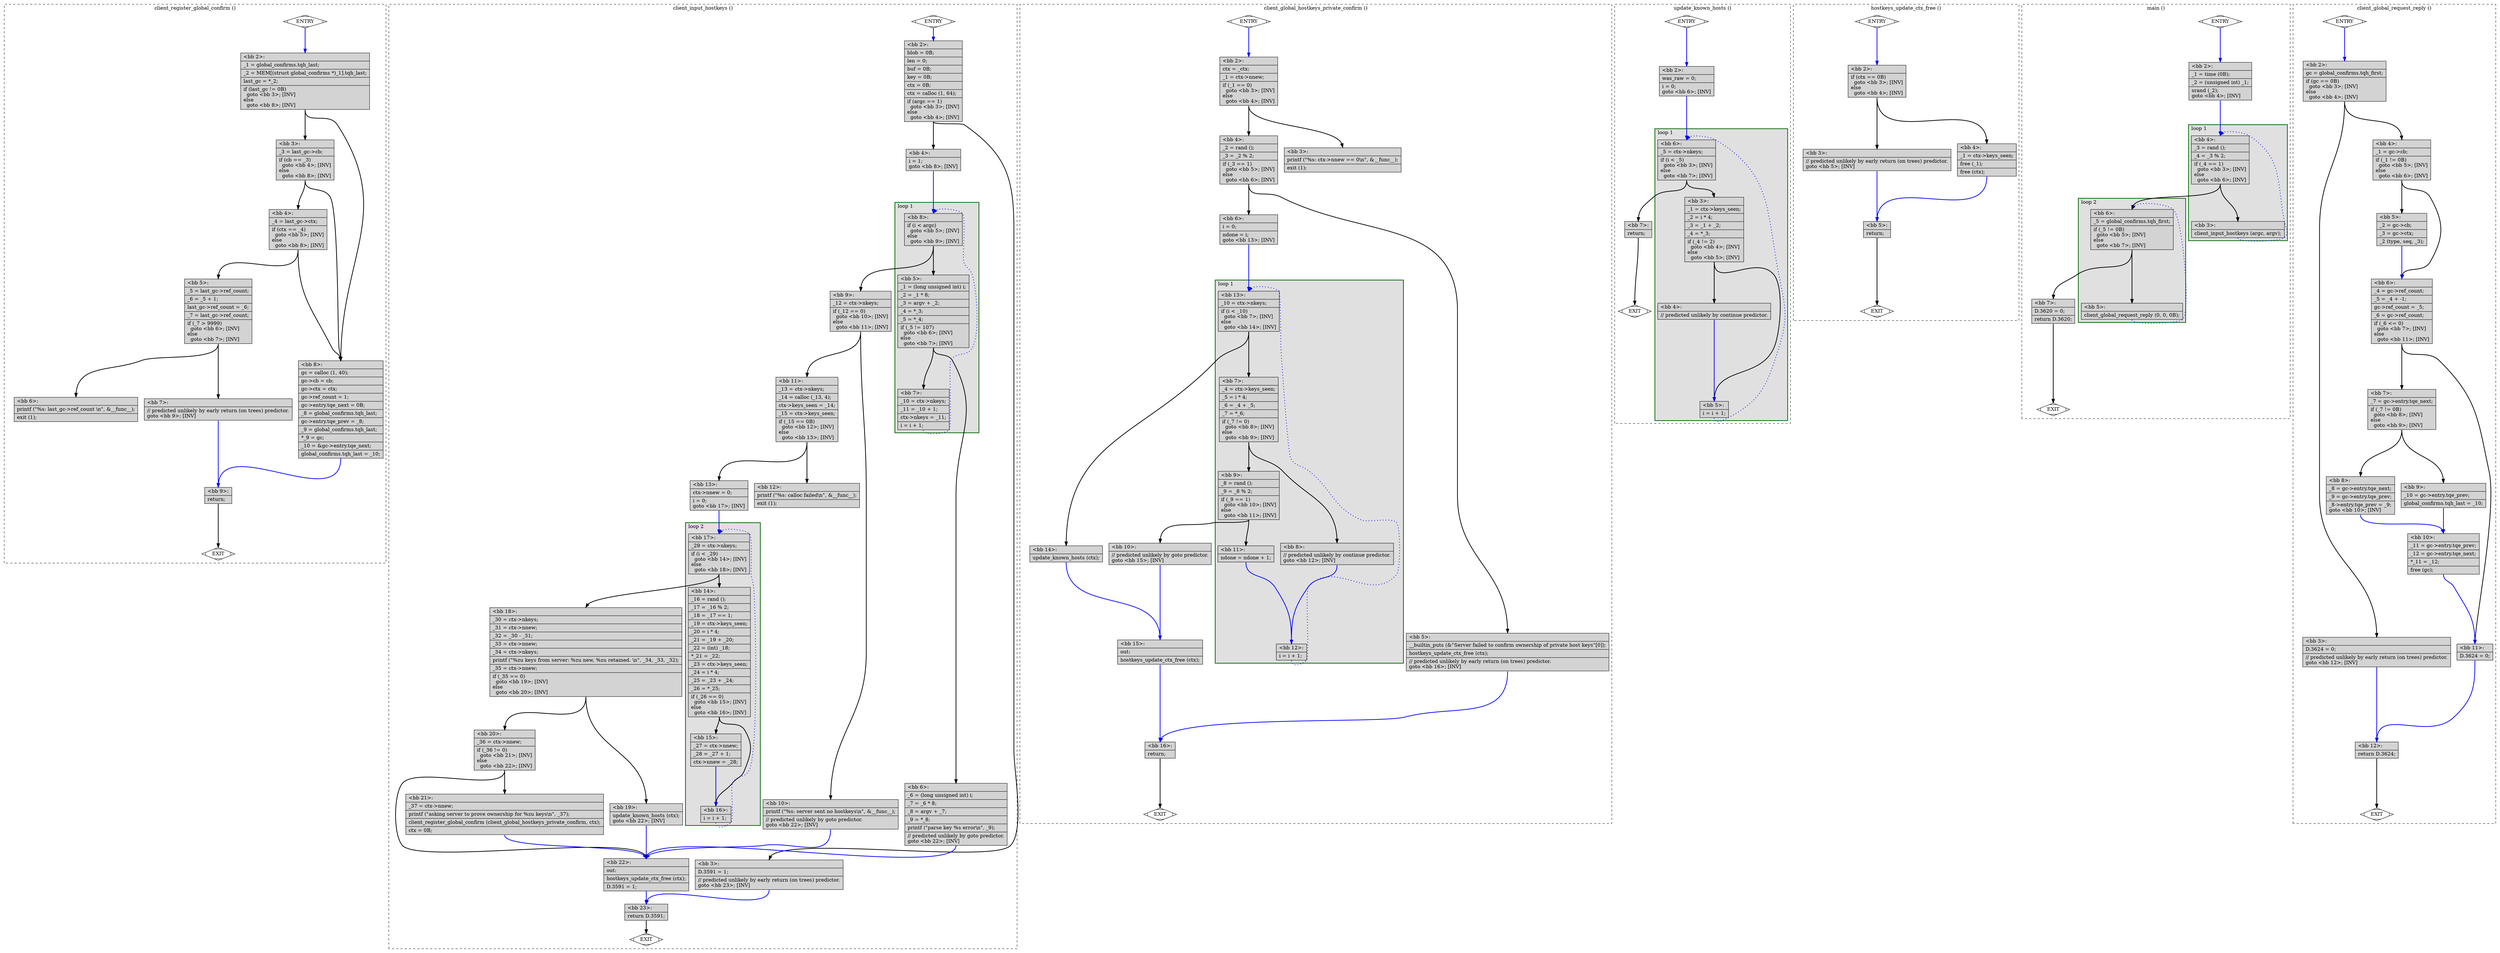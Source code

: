 digraph "test.o-openssh_leak_3.c.015t.cfg" {
overlap=false;
subgraph "cluster_client_register_global_confirm" {
	style="dashed";
	color="black";
	label="client_register_global_confirm ()";
	fn_25_basic_block_0 [shape=Mdiamond,style=filled,fillcolor=white,label="ENTRY"];

	fn_25_basic_block_1 [shape=Mdiamond,style=filled,fillcolor=white,label="EXIT"];

	fn_25_basic_block_2 [shape=record,style=filled,fillcolor=lightgrey,label="{\<bb\ 2\>:\l\
|_1\ =\ global_confirms.tqh_last;\l\
|_2\ =\ MEM[(struct\ global_confirms\ *)_1].tqh_last;\l\
|last_gc\ =\ *_2;\l\
|if\ (last_gc\ !=\ 0B)\l\
\ \ goto\ \<bb\ 3\>;\ [INV]\l\
else\l\
\ \ goto\ \<bb\ 8\>;\ [INV]\l\
}"];

	fn_25_basic_block_3 [shape=record,style=filled,fillcolor=lightgrey,label="{\<bb\ 3\>:\l\
|_3\ =\ last_gc-\>cb;\l\
|if\ (cb\ ==\ _3)\l\
\ \ goto\ \<bb\ 4\>;\ [INV]\l\
else\l\
\ \ goto\ \<bb\ 8\>;\ [INV]\l\
}"];

	fn_25_basic_block_4 [shape=record,style=filled,fillcolor=lightgrey,label="{\<bb\ 4\>:\l\
|_4\ =\ last_gc-\>ctx;\l\
|if\ (ctx\ ==\ _4)\l\
\ \ goto\ \<bb\ 5\>;\ [INV]\l\
else\l\
\ \ goto\ \<bb\ 8\>;\ [INV]\l\
}"];

	fn_25_basic_block_5 [shape=record,style=filled,fillcolor=lightgrey,label="{\<bb\ 5\>:\l\
|_5\ =\ last_gc-\>ref_count;\l\
|_6\ =\ _5\ +\ 1;\l\
|last_gc-\>ref_count\ =\ _6;\l\
|_7\ =\ last_gc-\>ref_count;\l\
|if\ (_7\ \>\ 9999)\l\
\ \ goto\ \<bb\ 6\>;\ [INV]\l\
else\l\
\ \ goto\ \<bb\ 7\>;\ [INV]\l\
}"];

	fn_25_basic_block_6 [shape=record,style=filled,fillcolor=lightgrey,label="{\<bb\ 6\>:\l\
|printf\ (\"%s:\ last_gc-\>ref_count\ \\n\",\ &__func__);\l\
|exit\ (1);\l\
}"];

	fn_25_basic_block_7 [shape=record,style=filled,fillcolor=lightgrey,label="{\<bb\ 7\>:\l\
|//\ predicted\ unlikely\ by\ early\ return\ (on\ trees)\ predictor.\l\
goto\ \<bb\ 9\>;\ [INV]\l\
}"];

	fn_25_basic_block_8 [shape=record,style=filled,fillcolor=lightgrey,label="{\<bb\ 8\>:\l\
|gc\ =\ calloc\ (1,\ 40);\l\
|gc-\>cb\ =\ cb;\l\
|gc-\>ctx\ =\ ctx;\l\
|gc-\>ref_count\ =\ 1;\l\
|gc-\>entry.tqe_next\ =\ 0B;\l\
|_8\ =\ global_confirms.tqh_last;\l\
|gc-\>entry.tqe_prev\ =\ _8;\l\
|_9\ =\ global_confirms.tqh_last;\l\
|*_9\ =\ gc;\l\
|_10\ =\ &gc-\>entry.tqe_next;\l\
|global_confirms.tqh_last\ =\ _10;\l\
}"];

	fn_25_basic_block_9 [shape=record,style=filled,fillcolor=lightgrey,label="{\<bb\ 9\>:\l\
|return;\l\
}"];

	fn_25_basic_block_0:s -> fn_25_basic_block_2:n [style="solid,bold",color=blue,weight=100,constraint=true];
	fn_25_basic_block_2:s -> fn_25_basic_block_3:n [style="solid,bold",color=black,weight=10,constraint=true];
	fn_25_basic_block_2:s -> fn_25_basic_block_8:n [style="solid,bold",color=black,weight=10,constraint=true];
	fn_25_basic_block_3:s -> fn_25_basic_block_4:n [style="solid,bold",color=black,weight=10,constraint=true];
	fn_25_basic_block_3:s -> fn_25_basic_block_8:n [style="solid,bold",color=black,weight=10,constraint=true];
	fn_25_basic_block_4:s -> fn_25_basic_block_5:n [style="solid,bold",color=black,weight=10,constraint=true];
	fn_25_basic_block_4:s -> fn_25_basic_block_8:n [style="solid,bold",color=black,weight=10,constraint=true];
	fn_25_basic_block_5:s -> fn_25_basic_block_6:n [style="solid,bold",color=black,weight=10,constraint=true];
	fn_25_basic_block_5:s -> fn_25_basic_block_7:n [style="solid,bold",color=black,weight=10,constraint=true];
	fn_25_basic_block_7:s -> fn_25_basic_block_9:n [style="solid,bold",color=blue,weight=100,constraint=true];
	fn_25_basic_block_8:s -> fn_25_basic_block_9:n [style="solid,bold",color=blue,weight=100,constraint=true];
	fn_25_basic_block_9:s -> fn_25_basic_block_1:n [style="solid,bold",color=black,weight=10,constraint=true];
	fn_25_basic_block_0:s -> fn_25_basic_block_1:n [style="invis",constraint=true];
}
subgraph "cluster_client_input_hostkeys" {
	style="dashed";
	color="black";
	label="client_input_hostkeys ()";
	subgraph cluster_27_2 {
	style="filled";
	color="darkgreen";
	fillcolor="grey88";
	label="loop 2";
	labeljust=l;
	penwidth=2;
	fn_27_basic_block_17 [shape=record,style=filled,fillcolor=lightgrey,label="{\<bb\ 17\>:\l\
|_29\ =\ ctx-\>nkeys;\l\
|if\ (i\ \<\ _29)\l\
\ \ goto\ \<bb\ 14\>;\ [INV]\l\
else\l\
\ \ goto\ \<bb\ 18\>;\ [INV]\l\
}"];

	fn_27_basic_block_14 [shape=record,style=filled,fillcolor=lightgrey,label="{\<bb\ 14\>:\l\
|_16\ =\ rand\ ();\l\
|_17\ =\ _16\ %\ 2;\l\
|_18\ =\ _17\ ==\ 1;\l\
|_19\ =\ ctx-\>keys_seen;\l\
|_20\ =\ i\ *\ 4;\l\
|_21\ =\ _19\ +\ _20;\l\
|_22\ =\ (int)\ _18;\l\
|*_21\ =\ _22;\l\
|_23\ =\ ctx-\>keys_seen;\l\
|_24\ =\ i\ *\ 4;\l\
|_25\ =\ _23\ +\ _24;\l\
|_26\ =\ *_25;\l\
|if\ (_26\ ==\ 0)\l\
\ \ goto\ \<bb\ 15\>;\ [INV]\l\
else\l\
\ \ goto\ \<bb\ 16\>;\ [INV]\l\
}"];

	fn_27_basic_block_15 [shape=record,style=filled,fillcolor=lightgrey,label="{\<bb\ 15\>:\l\
|_27\ =\ ctx-\>nnew;\l\
|_28\ =\ _27\ +\ 1;\l\
|ctx-\>nnew\ =\ _28;\l\
}"];

	fn_27_basic_block_16 [shape=record,style=filled,fillcolor=lightgrey,label="{\<bb\ 16\>:\l\
|i\ =\ i\ +\ 1;\l\
}"];

	}
	subgraph cluster_27_1 {
	style="filled";
	color="darkgreen";
	fillcolor="grey88";
	label="loop 1";
	labeljust=l;
	penwidth=2;
	fn_27_basic_block_8 [shape=record,style=filled,fillcolor=lightgrey,label="{\<bb\ 8\>:\l\
|if\ (i\ \<\ argc)\l\
\ \ goto\ \<bb\ 5\>;\ [INV]\l\
else\l\
\ \ goto\ \<bb\ 9\>;\ [INV]\l\
}"];

	fn_27_basic_block_5 [shape=record,style=filled,fillcolor=lightgrey,label="{\<bb\ 5\>:\l\
|_1\ =\ (long\ unsigned\ int)\ i;\l\
|_2\ =\ _1\ *\ 8;\l\
|_3\ =\ argv\ +\ _2;\l\
|_4\ =\ *_3;\l\
|_5\ =\ *_4;\l\
|if\ (_5\ !=\ 107)\l\
\ \ goto\ \<bb\ 6\>;\ [INV]\l\
else\l\
\ \ goto\ \<bb\ 7\>;\ [INV]\l\
}"];

	fn_27_basic_block_7 [shape=record,style=filled,fillcolor=lightgrey,label="{\<bb\ 7\>:\l\
|_10\ =\ ctx-\>nkeys;\l\
|_11\ =\ _10\ +\ 1;\l\
|ctx-\>nkeys\ =\ _11;\l\
|i\ =\ i\ +\ 1;\l\
}"];

	}
	fn_27_basic_block_0 [shape=Mdiamond,style=filled,fillcolor=white,label="ENTRY"];

	fn_27_basic_block_1 [shape=Mdiamond,style=filled,fillcolor=white,label="EXIT"];

	fn_27_basic_block_2 [shape=record,style=filled,fillcolor=lightgrey,label="{\<bb\ 2\>:\l\
|blob\ =\ 0B;\l\
|len\ =\ 0;\l\
|buf\ =\ 0B;\l\
|key\ =\ 0B;\l\
|ctx\ =\ 0B;\l\
|ctx\ =\ calloc\ (1,\ 64);\l\
|if\ (argc\ ==\ 1)\l\
\ \ goto\ \<bb\ 3\>;\ [INV]\l\
else\l\
\ \ goto\ \<bb\ 4\>;\ [INV]\l\
}"];

	fn_27_basic_block_3 [shape=record,style=filled,fillcolor=lightgrey,label="{\<bb\ 3\>:\l\
|D.3591\ =\ 1;\l\
|//\ predicted\ unlikely\ by\ early\ return\ (on\ trees)\ predictor.\l\
goto\ \<bb\ 23\>;\ [INV]\l\
}"];

	fn_27_basic_block_4 [shape=record,style=filled,fillcolor=lightgrey,label="{\<bb\ 4\>:\l\
|i\ =\ 1;\l\
goto\ \<bb\ 8\>;\ [INV]\l\
}"];

	fn_27_basic_block_6 [shape=record,style=filled,fillcolor=lightgrey,label="{\<bb\ 6\>:\l\
|_6\ =\ (long\ unsigned\ int)\ i;\l\
|_7\ =\ _6\ *\ 8;\l\
|_8\ =\ argv\ +\ _7;\l\
|_9\ =\ *_8;\l\
|printf\ (\"parse\ key\ %s\ error\\n\",\ _9);\l\
|//\ predicted\ unlikely\ by\ goto\ predictor.\l\
goto\ \<bb\ 22\>;\ [INV]\l\
}"];

	fn_27_basic_block_9 [shape=record,style=filled,fillcolor=lightgrey,label="{\<bb\ 9\>:\l\
|_12\ =\ ctx-\>nkeys;\l\
|if\ (_12\ ==\ 0)\l\
\ \ goto\ \<bb\ 10\>;\ [INV]\l\
else\l\
\ \ goto\ \<bb\ 11\>;\ [INV]\l\
}"];

	fn_27_basic_block_10 [shape=record,style=filled,fillcolor=lightgrey,label="{\<bb\ 10\>:\l\
|printf\ (\"%s:\ server\ sent\ no\ hostkeys\\n\",\ &__func__);\l\
|//\ predicted\ unlikely\ by\ goto\ predictor.\l\
goto\ \<bb\ 22\>;\ [INV]\l\
}"];

	fn_27_basic_block_11 [shape=record,style=filled,fillcolor=lightgrey,label="{\<bb\ 11\>:\l\
|_13\ =\ ctx-\>nkeys;\l\
|_14\ =\ calloc\ (_13,\ 4);\l\
|ctx-\>keys_seen\ =\ _14;\l\
|_15\ =\ ctx-\>keys_seen;\l\
|if\ (_15\ ==\ 0B)\l\
\ \ goto\ \<bb\ 12\>;\ [INV]\l\
else\l\
\ \ goto\ \<bb\ 13\>;\ [INV]\l\
}"];

	fn_27_basic_block_12 [shape=record,style=filled,fillcolor=lightgrey,label="{\<bb\ 12\>:\l\
|printf\ (\"%s:\ calloc\ failed\\n\",\ &__func__);\l\
|exit\ (1);\l\
}"];

	fn_27_basic_block_13 [shape=record,style=filled,fillcolor=lightgrey,label="{\<bb\ 13\>:\l\
|ctx-\>nnew\ =\ 0;\l\
|i\ =\ 0;\l\
goto\ \<bb\ 17\>;\ [INV]\l\
}"];

	fn_27_basic_block_18 [shape=record,style=filled,fillcolor=lightgrey,label="{\<bb\ 18\>:\l\
|_30\ =\ ctx-\>nkeys;\l\
|_31\ =\ ctx-\>nnew;\l\
|_32\ =\ _30\ -\ _31;\l\
|_33\ =\ ctx-\>nnew;\l\
|_34\ =\ ctx-\>nkeys;\l\
|printf\ (\"%zu\ keys\ from\ server:\ %zu\ new,\ %zu\ retained.\ \\n\",\ _34,\ _33,\ _32);\l\
|_35\ =\ ctx-\>nnew;\l\
|if\ (_35\ ==\ 0)\l\
\ \ goto\ \<bb\ 19\>;\ [INV]\l\
else\l\
\ \ goto\ \<bb\ 20\>;\ [INV]\l\
}"];

	fn_27_basic_block_19 [shape=record,style=filled,fillcolor=lightgrey,label="{\<bb\ 19\>:\l\
|update_known_hosts\ (ctx);\l\
goto\ \<bb\ 22\>;\ [INV]\l\
}"];

	fn_27_basic_block_20 [shape=record,style=filled,fillcolor=lightgrey,label="{\<bb\ 20\>:\l\
|_36\ =\ ctx-\>nnew;\l\
|if\ (_36\ !=\ 0)\l\
\ \ goto\ \<bb\ 21\>;\ [INV]\l\
else\l\
\ \ goto\ \<bb\ 22\>;\ [INV]\l\
}"];

	fn_27_basic_block_21 [shape=record,style=filled,fillcolor=lightgrey,label="{\<bb\ 21\>:\l\
|_37\ =\ ctx-\>nnew;\l\
|printf\ (\"asking\ server\ to\ prove\ ownership\ for\ %zu\ keys\\n\",\ _37);\l\
|client_register_global_confirm\ (client_global_hostkeys_private_confirm,\ ctx);\l\
|ctx\ =\ 0B;\l\
}"];

	fn_27_basic_block_22 [shape=record,style=filled,fillcolor=lightgrey,label="{\<bb\ 22\>:\l\
|out:\l\
|hostkeys_update_ctx_free\ (ctx);\l\
|D.3591\ =\ 1;\l\
}"];

	fn_27_basic_block_23 [shape=record,style=filled,fillcolor=lightgrey,label="{\<bb\ 23\>:\l\
|return\ D.3591;\l\
}"];

	fn_27_basic_block_0:s -> fn_27_basic_block_2:n [style="solid,bold",color=blue,weight=100,constraint=true];
	fn_27_basic_block_2:s -> fn_27_basic_block_3:n [style="solid,bold",color=black,weight=10,constraint=true];
	fn_27_basic_block_2:s -> fn_27_basic_block_4:n [style="solid,bold",color=black,weight=10,constraint=true];
	fn_27_basic_block_3:s -> fn_27_basic_block_23:n [style="solid,bold",color=blue,weight=100,constraint=true];
	fn_27_basic_block_4:s -> fn_27_basic_block_8:n [style="solid,bold",color=blue,weight=100,constraint=true];
	fn_27_basic_block_5:s -> fn_27_basic_block_6:n [style="solid,bold",color=black,weight=10,constraint=true];
	fn_27_basic_block_5:s -> fn_27_basic_block_7:n [style="solid,bold",color=black,weight=10,constraint=true];
	fn_27_basic_block_6:s -> fn_27_basic_block_22:n [style="solid,bold",color=blue,weight=100,constraint=true];
	fn_27_basic_block_7:s -> fn_27_basic_block_8:n [style="dotted,bold",color=blue,weight=10,constraint=false];
	fn_27_basic_block_8:s -> fn_27_basic_block_5:n [style="solid,bold",color=black,weight=10,constraint=true];
	fn_27_basic_block_8:s -> fn_27_basic_block_9:n [style="solid,bold",color=black,weight=10,constraint=true];
	fn_27_basic_block_9:s -> fn_27_basic_block_10:n [style="solid,bold",color=black,weight=10,constraint=true];
	fn_27_basic_block_9:s -> fn_27_basic_block_11:n [style="solid,bold",color=black,weight=10,constraint=true];
	fn_27_basic_block_10:s -> fn_27_basic_block_22:n [style="solid,bold",color=blue,weight=100,constraint=true];
	fn_27_basic_block_11:s -> fn_27_basic_block_12:n [style="solid,bold",color=black,weight=10,constraint=true];
	fn_27_basic_block_11:s -> fn_27_basic_block_13:n [style="solid,bold",color=black,weight=10,constraint=true];
	fn_27_basic_block_13:s -> fn_27_basic_block_17:n [style="solid,bold",color=blue,weight=100,constraint=true];
	fn_27_basic_block_14:s -> fn_27_basic_block_15:n [style="solid,bold",color=black,weight=10,constraint=true];
	fn_27_basic_block_14:s -> fn_27_basic_block_16:n [style="solid,bold",color=black,weight=10,constraint=true];
	fn_27_basic_block_15:s -> fn_27_basic_block_16:n [style="solid,bold",color=blue,weight=100,constraint=true];
	fn_27_basic_block_16:s -> fn_27_basic_block_17:n [style="dotted,bold",color=blue,weight=10,constraint=false];
	fn_27_basic_block_17:s -> fn_27_basic_block_14:n [style="solid,bold",color=black,weight=10,constraint=true];
	fn_27_basic_block_17:s -> fn_27_basic_block_18:n [style="solid,bold",color=black,weight=10,constraint=true];
	fn_27_basic_block_18:s -> fn_27_basic_block_19:n [style="solid,bold",color=black,weight=10,constraint=true];
	fn_27_basic_block_18:s -> fn_27_basic_block_20:n [style="solid,bold",color=black,weight=10,constraint=true];
	fn_27_basic_block_19:s -> fn_27_basic_block_22:n [style="solid,bold",color=blue,weight=100,constraint=true];
	fn_27_basic_block_20:s -> fn_27_basic_block_21:n [style="solid,bold",color=black,weight=10,constraint=true];
	fn_27_basic_block_20:s -> fn_27_basic_block_22:n [style="solid,bold",color=black,weight=10,constraint=true];
	fn_27_basic_block_21:s -> fn_27_basic_block_22:n [style="solid,bold",color=blue,weight=100,constraint=true];
	fn_27_basic_block_22:s -> fn_27_basic_block_23:n [style="solid,bold",color=blue,weight=100,constraint=true];
	fn_27_basic_block_23:s -> fn_27_basic_block_1:n [style="solid,bold",color=black,weight=10,constraint=true];
	fn_27_basic_block_0:s -> fn_27_basic_block_1:n [style="invis",constraint=true];
}
subgraph "cluster_client_global_hostkeys_private_confirm" {
	style="dashed";
	color="black";
	label="client_global_hostkeys_private_confirm ()";
	subgraph cluster_24_1 {
	style="filled";
	color="darkgreen";
	fillcolor="grey88";
	label="loop 1";
	labeljust=l;
	penwidth=2;
	fn_24_basic_block_13 [shape=record,style=filled,fillcolor=lightgrey,label="{\<bb\ 13\>:\l\
|_10\ =\ ctx-\>nkeys;\l\
|if\ (i\ \<\ _10)\l\
\ \ goto\ \<bb\ 7\>;\ [INV]\l\
else\l\
\ \ goto\ \<bb\ 14\>;\ [INV]\l\
}"];

	fn_24_basic_block_7 [shape=record,style=filled,fillcolor=lightgrey,label="{\<bb\ 7\>:\l\
|_4\ =\ ctx-\>keys_seen;\l\
|_5\ =\ i\ *\ 4;\l\
|_6\ =\ _4\ +\ _5;\l\
|_7\ =\ *_6;\l\
|if\ (_7\ !=\ 0)\l\
\ \ goto\ \<bb\ 8\>;\ [INV]\l\
else\l\
\ \ goto\ \<bb\ 9\>;\ [INV]\l\
}"];

	fn_24_basic_block_8 [shape=record,style=filled,fillcolor=lightgrey,label="{\<bb\ 8\>:\l\
|//\ predicted\ unlikely\ by\ continue\ predictor.\l\
goto\ \<bb\ 12\>;\ [INV]\l\
}"];

	fn_24_basic_block_9 [shape=record,style=filled,fillcolor=lightgrey,label="{\<bb\ 9\>:\l\
|_8\ =\ rand\ ();\l\
|_9\ =\ _8\ %\ 2;\l\
|if\ (_9\ ==\ 1)\l\
\ \ goto\ \<bb\ 10\>;\ [INV]\l\
else\l\
\ \ goto\ \<bb\ 11\>;\ [INV]\l\
}"];

	fn_24_basic_block_12 [shape=record,style=filled,fillcolor=lightgrey,label="{\<bb\ 12\>:\l\
|i\ =\ i\ +\ 1;\l\
}"];

	fn_24_basic_block_11 [shape=record,style=filled,fillcolor=lightgrey,label="{\<bb\ 11\>:\l\
|ndone\ =\ ndone\ +\ 1;\l\
}"];

	}
	fn_24_basic_block_0 [shape=Mdiamond,style=filled,fillcolor=white,label="ENTRY"];

	fn_24_basic_block_1 [shape=Mdiamond,style=filled,fillcolor=white,label="EXIT"];

	fn_24_basic_block_2 [shape=record,style=filled,fillcolor=lightgrey,label="{\<bb\ 2\>:\l\
|ctx\ =\ _ctx;\l\
|_1\ =\ ctx-\>nnew;\l\
|if\ (_1\ ==\ 0)\l\
\ \ goto\ \<bb\ 3\>;\ [INV]\l\
else\l\
\ \ goto\ \<bb\ 4\>;\ [INV]\l\
}"];

	fn_24_basic_block_3 [shape=record,style=filled,fillcolor=lightgrey,label="{\<bb\ 3\>:\l\
|printf\ (\"%s:\ ctx-\>nnew\ ==\ 0\\n\",\ &__func__);\l\
|exit\ (1);\l\
}"];

	fn_24_basic_block_4 [shape=record,style=filled,fillcolor=lightgrey,label="{\<bb\ 4\>:\l\
|_2\ =\ rand\ ();\l\
|_3\ =\ _2\ %\ 2;\l\
|if\ (_3\ ==\ 1)\l\
\ \ goto\ \<bb\ 5\>;\ [INV]\l\
else\l\
\ \ goto\ \<bb\ 6\>;\ [INV]\l\
}"];

	fn_24_basic_block_5 [shape=record,style=filled,fillcolor=lightgrey,label="{\<bb\ 5\>:\l\
|__builtin_puts\ (&\"Server\ failed\ to\ confirm\ ownership\ of\ private\ host\ keys\"[0]);\l\
|hostkeys_update_ctx_free\ (ctx);\l\
|//\ predicted\ unlikely\ by\ early\ return\ (on\ trees)\ predictor.\l\
goto\ \<bb\ 16\>;\ [INV]\l\
}"];

	fn_24_basic_block_6 [shape=record,style=filled,fillcolor=lightgrey,label="{\<bb\ 6\>:\l\
|i\ =\ 0;\l\
|ndone\ =\ i;\l\
goto\ \<bb\ 13\>;\ [INV]\l\
}"];

	fn_24_basic_block_10 [shape=record,style=filled,fillcolor=lightgrey,label="{\<bb\ 10\>:\l\
|//\ predicted\ unlikely\ by\ goto\ predictor.\l\
goto\ \<bb\ 15\>;\ [INV]\l\
}"];

	fn_24_basic_block_14 [shape=record,style=filled,fillcolor=lightgrey,label="{\<bb\ 14\>:\l\
|update_known_hosts\ (ctx);\l\
}"];

	fn_24_basic_block_15 [shape=record,style=filled,fillcolor=lightgrey,label="{\<bb\ 15\>:\l\
|out:\l\
|hostkeys_update_ctx_free\ (ctx);\l\
}"];

	fn_24_basic_block_16 [shape=record,style=filled,fillcolor=lightgrey,label="{\<bb\ 16\>:\l\
|return;\l\
}"];

	fn_24_basic_block_0:s -> fn_24_basic_block_2:n [style="solid,bold",color=blue,weight=100,constraint=true];
	fn_24_basic_block_2:s -> fn_24_basic_block_3:n [style="solid,bold",color=black,weight=10,constraint=true];
	fn_24_basic_block_2:s -> fn_24_basic_block_4:n [style="solid,bold",color=black,weight=10,constraint=true];
	fn_24_basic_block_4:s -> fn_24_basic_block_5:n [style="solid,bold",color=black,weight=10,constraint=true];
	fn_24_basic_block_4:s -> fn_24_basic_block_6:n [style="solid,bold",color=black,weight=10,constraint=true];
	fn_24_basic_block_5:s -> fn_24_basic_block_16:n [style="solid,bold",color=blue,weight=100,constraint=true];
	fn_24_basic_block_6:s -> fn_24_basic_block_13:n [style="solid,bold",color=blue,weight=100,constraint=true];
	fn_24_basic_block_7:s -> fn_24_basic_block_8:n [style="solid,bold",color=black,weight=10,constraint=true];
	fn_24_basic_block_7:s -> fn_24_basic_block_9:n [style="solid,bold",color=black,weight=10,constraint=true];
	fn_24_basic_block_8:s -> fn_24_basic_block_12:n [style="solid,bold",color=blue,weight=100,constraint=true];
	fn_24_basic_block_9:s -> fn_24_basic_block_10:n [style="solid,bold",color=black,weight=10,constraint=true];
	fn_24_basic_block_9:s -> fn_24_basic_block_11:n [style="solid,bold",color=black,weight=10,constraint=true];
	fn_24_basic_block_10:s -> fn_24_basic_block_15:n [style="solid,bold",color=blue,weight=100,constraint=true];
	fn_24_basic_block_11:s -> fn_24_basic_block_12:n [style="solid,bold",color=blue,weight=100,constraint=true];
	fn_24_basic_block_12:s -> fn_24_basic_block_13:n [style="dotted,bold",color=blue,weight=10,constraint=false];
	fn_24_basic_block_13:s -> fn_24_basic_block_7:n [style="solid,bold",color=black,weight=10,constraint=true];
	fn_24_basic_block_13:s -> fn_24_basic_block_14:n [style="solid,bold",color=black,weight=10,constraint=true];
	fn_24_basic_block_14:s -> fn_24_basic_block_15:n [style="solid,bold",color=blue,weight=100,constraint=true];
	fn_24_basic_block_15:s -> fn_24_basic_block_16:n [style="solid,bold",color=blue,weight=100,constraint=true];
	fn_24_basic_block_16:s -> fn_24_basic_block_1:n [style="solid,bold",color=black,weight=10,constraint=true];
	fn_24_basic_block_0:s -> fn_24_basic_block_1:n [style="invis",constraint=true];
}
subgraph "cluster_update_known_hosts" {
	style="dashed";
	color="black";
	label="update_known_hosts ()";
	subgraph cluster_23_1 {
	style="filled";
	color="darkgreen";
	fillcolor="grey88";
	label="loop 1";
	labeljust=l;
	penwidth=2;
	fn_23_basic_block_6 [shape=record,style=filled,fillcolor=lightgrey,label="{\<bb\ 6\>:\l\
|_5\ =\ ctx-\>nkeys;\l\
|if\ (i\ \<\ _5)\l\
\ \ goto\ \<bb\ 3\>;\ [INV]\l\
else\l\
\ \ goto\ \<bb\ 7\>;\ [INV]\l\
}"];

	fn_23_basic_block_3 [shape=record,style=filled,fillcolor=lightgrey,label="{\<bb\ 3\>:\l\
|_1\ =\ ctx-\>keys_seen;\l\
|_2\ =\ i\ *\ 4;\l\
|_3\ =\ _1\ +\ _2;\l\
|_4\ =\ *_3;\l\
|if\ (_4\ !=\ 2)\l\
\ \ goto\ \<bb\ 4\>;\ [INV]\l\
else\l\
\ \ goto\ \<bb\ 5\>;\ [INV]\l\
}"];

	fn_23_basic_block_4 [shape=record,style=filled,fillcolor=lightgrey,label="{\<bb\ 4\>:\l\
|//\ predicted\ unlikely\ by\ continue\ predictor.\l\
}"];

	fn_23_basic_block_5 [shape=record,style=filled,fillcolor=lightgrey,label="{\<bb\ 5\>:\l\
|i\ =\ i\ +\ 1;\l\
}"];

	}
	fn_23_basic_block_0 [shape=Mdiamond,style=filled,fillcolor=white,label="ENTRY"];

	fn_23_basic_block_1 [shape=Mdiamond,style=filled,fillcolor=white,label="EXIT"];

	fn_23_basic_block_2 [shape=record,style=filled,fillcolor=lightgrey,label="{\<bb\ 2\>:\l\
|was_raw\ =\ 0;\l\
|i\ =\ 0;\l\
goto\ \<bb\ 6\>;\ [INV]\l\
}"];

	fn_23_basic_block_7 [shape=record,style=filled,fillcolor=lightgrey,label="{\<bb\ 7\>:\l\
|return;\l\
}"];

	fn_23_basic_block_0:s -> fn_23_basic_block_2:n [style="solid,bold",color=blue,weight=100,constraint=true];
	fn_23_basic_block_2:s -> fn_23_basic_block_6:n [style="solid,bold",color=blue,weight=100,constraint=true];
	fn_23_basic_block_3:s -> fn_23_basic_block_4:n [style="solid,bold",color=black,weight=10,constraint=true];
	fn_23_basic_block_3:s -> fn_23_basic_block_5:n [style="solid,bold",color=black,weight=10,constraint=true];
	fn_23_basic_block_4:s -> fn_23_basic_block_5:n [style="solid,bold",color=blue,weight=100,constraint=true];
	fn_23_basic_block_5:s -> fn_23_basic_block_6:n [style="dotted,bold",color=blue,weight=10,constraint=false];
	fn_23_basic_block_6:s -> fn_23_basic_block_3:n [style="solid,bold",color=black,weight=10,constraint=true];
	fn_23_basic_block_6:s -> fn_23_basic_block_7:n [style="solid,bold",color=black,weight=10,constraint=true];
	fn_23_basic_block_7:s -> fn_23_basic_block_1:n [style="solid,bold",color=black,weight=10,constraint=true];
	fn_23_basic_block_0:s -> fn_23_basic_block_1:n [style="invis",constraint=true];
}
subgraph "cluster_hostkeys_update_ctx_free" {
	style="dashed";
	color="black";
	label="hostkeys_update_ctx_free ()";
	fn_22_basic_block_0 [shape=Mdiamond,style=filled,fillcolor=white,label="ENTRY"];

	fn_22_basic_block_1 [shape=Mdiamond,style=filled,fillcolor=white,label="EXIT"];

	fn_22_basic_block_2 [shape=record,style=filled,fillcolor=lightgrey,label="{\<bb\ 2\>:\l\
|if\ (ctx\ ==\ 0B)\l\
\ \ goto\ \<bb\ 3\>;\ [INV]\l\
else\l\
\ \ goto\ \<bb\ 4\>;\ [INV]\l\
}"];

	fn_22_basic_block_3 [shape=record,style=filled,fillcolor=lightgrey,label="{\<bb\ 3\>:\l\
|//\ predicted\ unlikely\ by\ early\ return\ (on\ trees)\ predictor.\l\
goto\ \<bb\ 5\>;\ [INV]\l\
}"];

	fn_22_basic_block_4 [shape=record,style=filled,fillcolor=lightgrey,label="{\<bb\ 4\>:\l\
|_1\ =\ ctx-\>keys_seen;\l\
|free\ (_1);\l\
|free\ (ctx);\l\
}"];

	fn_22_basic_block_5 [shape=record,style=filled,fillcolor=lightgrey,label="{\<bb\ 5\>:\l\
|return;\l\
}"];

	fn_22_basic_block_0:s -> fn_22_basic_block_2:n [style="solid,bold",color=blue,weight=100,constraint=true];
	fn_22_basic_block_2:s -> fn_22_basic_block_3:n [style="solid,bold",color=black,weight=10,constraint=true];
	fn_22_basic_block_2:s -> fn_22_basic_block_4:n [style="solid,bold",color=black,weight=10,constraint=true];
	fn_22_basic_block_3:s -> fn_22_basic_block_5:n [style="solid,bold",color=blue,weight=100,constraint=true];
	fn_22_basic_block_4:s -> fn_22_basic_block_5:n [style="solid,bold",color=blue,weight=100,constraint=true];
	fn_22_basic_block_5:s -> fn_22_basic_block_1:n [style="solid,bold",color=black,weight=10,constraint=true];
	fn_22_basic_block_0:s -> fn_22_basic_block_1:n [style="invis",constraint=true];
}
subgraph "cluster_main" {
	style="dashed";
	color="black";
	label="main ()";
	subgraph cluster_28_2 {
	style="filled";
	color="darkgreen";
	fillcolor="grey88";
	label="loop 2";
	labeljust=l;
	penwidth=2;
	fn_28_basic_block_6 [shape=record,style=filled,fillcolor=lightgrey,label="{\<bb\ 6\>:\l\
|_5\ =\ global_confirms.tqh_first;\l\
|if\ (_5\ !=\ 0B)\l\
\ \ goto\ \<bb\ 5\>;\ [INV]\l\
else\l\
\ \ goto\ \<bb\ 7\>;\ [INV]\l\
}"];

	fn_28_basic_block_5 [shape=record,style=filled,fillcolor=lightgrey,label="{\<bb\ 5\>:\l\
|client_global_request_reply\ (0,\ 0,\ 0B);\l\
}"];

	}
	subgraph cluster_28_1 {
	style="filled";
	color="darkgreen";
	fillcolor="grey88";
	label="loop 1";
	labeljust=l;
	penwidth=2;
	fn_28_basic_block_4 [shape=record,style=filled,fillcolor=lightgrey,label="{\<bb\ 4\>:\l\
|_3\ =\ rand\ ();\l\
|_4\ =\ _3\ %\ 2;\l\
|if\ (_4\ ==\ 1)\l\
\ \ goto\ \<bb\ 3\>;\ [INV]\l\
else\l\
\ \ goto\ \<bb\ 6\>;\ [INV]\l\
}"];

	fn_28_basic_block_3 [shape=record,style=filled,fillcolor=lightgrey,label="{\<bb\ 3\>:\l\
|client_input_hostkeys\ (argc,\ argv);\l\
}"];

	}
	fn_28_basic_block_0 [shape=Mdiamond,style=filled,fillcolor=white,label="ENTRY"];

	fn_28_basic_block_1 [shape=Mdiamond,style=filled,fillcolor=white,label="EXIT"];

	fn_28_basic_block_2 [shape=record,style=filled,fillcolor=lightgrey,label="{\<bb\ 2\>:\l\
|_1\ =\ time\ (0B);\l\
|_2\ =\ (unsigned\ int)\ _1;\l\
|srand\ (_2);\l\
goto\ \<bb\ 4\>;\ [INV]\l\
}"];

	fn_28_basic_block_7 [shape=record,style=filled,fillcolor=lightgrey,label="{\<bb\ 7\>:\l\
|D.3620\ =\ 0;\l\
|return\ D.3620;\l\
}"];

	fn_28_basic_block_0:s -> fn_28_basic_block_2:n [style="solid,bold",color=blue,weight=100,constraint=true];
	fn_28_basic_block_2:s -> fn_28_basic_block_4:n [style="solid,bold",color=blue,weight=100,constraint=true];
	fn_28_basic_block_3:s -> fn_28_basic_block_4:n [style="dotted,bold",color=blue,weight=10,constraint=false];
	fn_28_basic_block_4:s -> fn_28_basic_block_3:n [style="solid,bold",color=black,weight=10,constraint=true];
	fn_28_basic_block_4:s -> fn_28_basic_block_6:n [style="solid,bold",color=black,weight=10,constraint=true];
	fn_28_basic_block_5:s -> fn_28_basic_block_6:n [style="dotted,bold",color=blue,weight=10,constraint=false];
	fn_28_basic_block_6:s -> fn_28_basic_block_5:n [style="solid,bold",color=black,weight=10,constraint=true];
	fn_28_basic_block_6:s -> fn_28_basic_block_7:n [style="solid,bold",color=black,weight=10,constraint=true];
	fn_28_basic_block_7:s -> fn_28_basic_block_1:n [style="solid,bold",color=black,weight=10,constraint=true];
	fn_28_basic_block_0:s -> fn_28_basic_block_1:n [style="invis",constraint=true];
}
subgraph "cluster_client_global_request_reply" {
	style="dashed";
	color="black";
	label="client_global_request_reply ()";
	fn_26_basic_block_0 [shape=Mdiamond,style=filled,fillcolor=white,label="ENTRY"];

	fn_26_basic_block_1 [shape=Mdiamond,style=filled,fillcolor=white,label="EXIT"];

	fn_26_basic_block_2 [shape=record,style=filled,fillcolor=lightgrey,label="{\<bb\ 2\>:\l\
|gc\ =\ global_confirms.tqh_first;\l\
|if\ (gc\ ==\ 0B)\l\
\ \ goto\ \<bb\ 3\>;\ [INV]\l\
else\l\
\ \ goto\ \<bb\ 4\>;\ [INV]\l\
}"];

	fn_26_basic_block_3 [shape=record,style=filled,fillcolor=lightgrey,label="{\<bb\ 3\>:\l\
|D.3624\ =\ 0;\l\
|//\ predicted\ unlikely\ by\ early\ return\ (on\ trees)\ predictor.\l\
goto\ \<bb\ 12\>;\ [INV]\l\
}"];

	fn_26_basic_block_4 [shape=record,style=filled,fillcolor=lightgrey,label="{\<bb\ 4\>:\l\
|_1\ =\ gc-\>cb;\l\
|if\ (_1\ !=\ 0B)\l\
\ \ goto\ \<bb\ 5\>;\ [INV]\l\
else\l\
\ \ goto\ \<bb\ 6\>;\ [INV]\l\
}"];

	fn_26_basic_block_5 [shape=record,style=filled,fillcolor=lightgrey,label="{\<bb\ 5\>:\l\
|_2\ =\ gc-\>cb;\l\
|_3\ =\ gc-\>ctx;\l\
|_2\ (type,\ seq,\ _3);\l\
}"];

	fn_26_basic_block_6 [shape=record,style=filled,fillcolor=lightgrey,label="{\<bb\ 6\>:\l\
|_4\ =\ gc-\>ref_count;\l\
|_5\ =\ _4\ +\ -1;\l\
|gc-\>ref_count\ =\ _5;\l\
|_6\ =\ gc-\>ref_count;\l\
|if\ (_6\ \<=\ 0)\l\
\ \ goto\ \<bb\ 7\>;\ [INV]\l\
else\l\
\ \ goto\ \<bb\ 11\>;\ [INV]\l\
}"];

	fn_26_basic_block_7 [shape=record,style=filled,fillcolor=lightgrey,label="{\<bb\ 7\>:\l\
|_7\ =\ gc-\>entry.tqe_next;\l\
|if\ (_7\ !=\ 0B)\l\
\ \ goto\ \<bb\ 8\>;\ [INV]\l\
else\l\
\ \ goto\ \<bb\ 9\>;\ [INV]\l\
}"];

	fn_26_basic_block_8 [shape=record,style=filled,fillcolor=lightgrey,label="{\<bb\ 8\>:\l\
|_8\ =\ gc-\>entry.tqe_next;\l\
|_9\ =\ gc-\>entry.tqe_prev;\l\
|_8-\>entry.tqe_prev\ =\ _9;\l\
goto\ \<bb\ 10\>;\ [INV]\l\
}"];

	fn_26_basic_block_9 [shape=record,style=filled,fillcolor=lightgrey,label="{\<bb\ 9\>:\l\
|_10\ =\ gc-\>entry.tqe_prev;\l\
|global_confirms.tqh_last\ =\ _10;\l\
}"];

	fn_26_basic_block_10 [shape=record,style=filled,fillcolor=lightgrey,label="{\<bb\ 10\>:\l\
|_11\ =\ gc-\>entry.tqe_prev;\l\
|_12\ =\ gc-\>entry.tqe_next;\l\
|*_11\ =\ _12;\l\
|free\ (gc);\l\
}"];

	fn_26_basic_block_11 [shape=record,style=filled,fillcolor=lightgrey,label="{\<bb\ 11\>:\l\
|D.3624\ =\ 0;\l\
}"];

	fn_26_basic_block_12 [shape=record,style=filled,fillcolor=lightgrey,label="{\<bb\ 12\>:\l\
|return\ D.3624;\l\
}"];

	fn_26_basic_block_0:s -> fn_26_basic_block_2:n [style="solid,bold",color=blue,weight=100,constraint=true];
	fn_26_basic_block_2:s -> fn_26_basic_block_3:n [style="solid,bold",color=black,weight=10,constraint=true];
	fn_26_basic_block_2:s -> fn_26_basic_block_4:n [style="solid,bold",color=black,weight=10,constraint=true];
	fn_26_basic_block_3:s -> fn_26_basic_block_12:n [style="solid,bold",color=blue,weight=100,constraint=true];
	fn_26_basic_block_4:s -> fn_26_basic_block_5:n [style="solid,bold",color=black,weight=10,constraint=true];
	fn_26_basic_block_4:s -> fn_26_basic_block_6:n [style="solid,bold",color=black,weight=10,constraint=true];
	fn_26_basic_block_5:s -> fn_26_basic_block_6:n [style="solid,bold",color=blue,weight=100,constraint=true];
	fn_26_basic_block_6:s -> fn_26_basic_block_7:n [style="solid,bold",color=black,weight=10,constraint=true];
	fn_26_basic_block_6:s -> fn_26_basic_block_11:n [style="solid,bold",color=black,weight=10,constraint=true];
	fn_26_basic_block_7:s -> fn_26_basic_block_8:n [style="solid,bold",color=black,weight=10,constraint=true];
	fn_26_basic_block_7:s -> fn_26_basic_block_9:n [style="solid,bold",color=black,weight=10,constraint=true];
	fn_26_basic_block_8:s -> fn_26_basic_block_10:n [style="solid,bold",color=blue,weight=100,constraint=true];
	fn_26_basic_block_9:s -> fn_26_basic_block_10:n [style="solid,bold",color=blue,weight=100,constraint=true];
	fn_26_basic_block_10:s -> fn_26_basic_block_11:n [style="solid,bold",color=blue,weight=100,constraint=true];
	fn_26_basic_block_11:s -> fn_26_basic_block_12:n [style="solid,bold",color=blue,weight=100,constraint=true];
	fn_26_basic_block_12:s -> fn_26_basic_block_1:n [style="solid,bold",color=black,weight=10,constraint=true];
	fn_26_basic_block_0:s -> fn_26_basic_block_1:n [style="invis",constraint=true];
}
}
